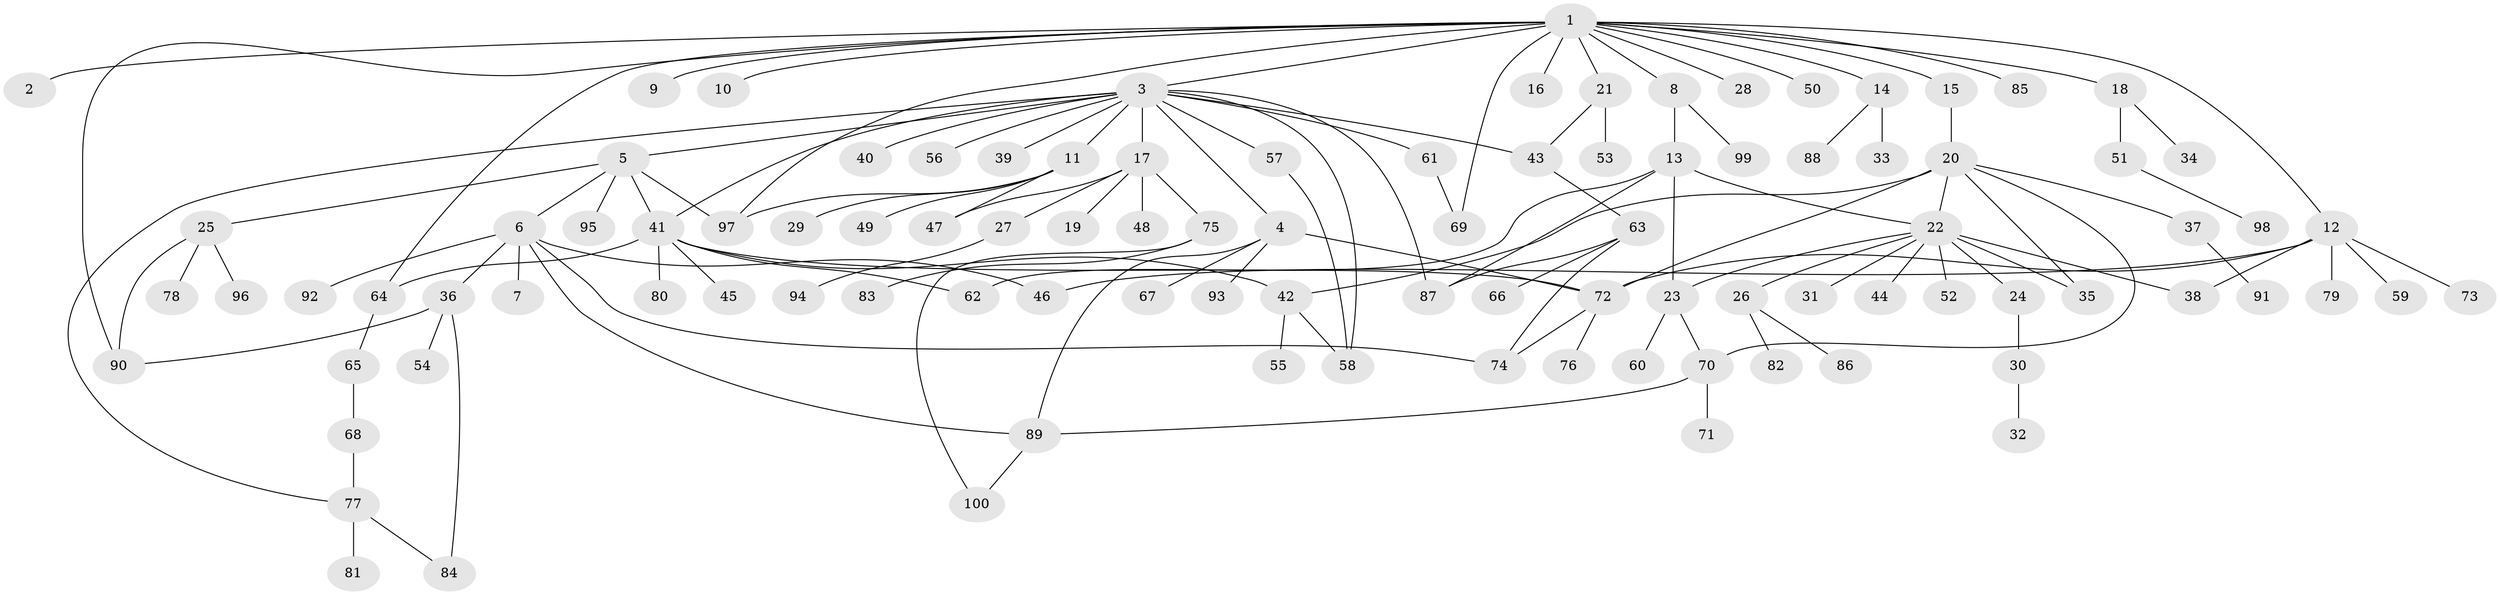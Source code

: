 // coarse degree distribution, {17: 0.02, 1: 0.58, 11: 0.02, 5: 0.1, 6: 0.04, 2: 0.12, 4: 0.04, 12: 0.04, 3: 0.04}
// Generated by graph-tools (version 1.1) at 2025/18/03/04/25 18:18:09]
// undirected, 100 vertices, 130 edges
graph export_dot {
graph [start="1"]
  node [color=gray90,style=filled];
  1;
  2;
  3;
  4;
  5;
  6;
  7;
  8;
  9;
  10;
  11;
  12;
  13;
  14;
  15;
  16;
  17;
  18;
  19;
  20;
  21;
  22;
  23;
  24;
  25;
  26;
  27;
  28;
  29;
  30;
  31;
  32;
  33;
  34;
  35;
  36;
  37;
  38;
  39;
  40;
  41;
  42;
  43;
  44;
  45;
  46;
  47;
  48;
  49;
  50;
  51;
  52;
  53;
  54;
  55;
  56;
  57;
  58;
  59;
  60;
  61;
  62;
  63;
  64;
  65;
  66;
  67;
  68;
  69;
  70;
  71;
  72;
  73;
  74;
  75;
  76;
  77;
  78;
  79;
  80;
  81;
  82;
  83;
  84;
  85;
  86;
  87;
  88;
  89;
  90;
  91;
  92;
  93;
  94;
  95;
  96;
  97;
  98;
  99;
  100;
  1 -- 2;
  1 -- 3;
  1 -- 8;
  1 -- 9;
  1 -- 10;
  1 -- 12;
  1 -- 14;
  1 -- 15;
  1 -- 16;
  1 -- 18;
  1 -- 21;
  1 -- 28;
  1 -- 50;
  1 -- 64;
  1 -- 69;
  1 -- 85;
  1 -- 90;
  1 -- 97;
  3 -- 4;
  3 -- 5;
  3 -- 11;
  3 -- 17;
  3 -- 39;
  3 -- 40;
  3 -- 41;
  3 -- 43;
  3 -- 56;
  3 -- 57;
  3 -- 58;
  3 -- 61;
  3 -- 77;
  3 -- 87;
  4 -- 67;
  4 -- 72;
  4 -- 89;
  4 -- 93;
  5 -- 6;
  5 -- 25;
  5 -- 41;
  5 -- 95;
  5 -- 97;
  6 -- 7;
  6 -- 36;
  6 -- 46;
  6 -- 74;
  6 -- 89;
  6 -- 92;
  8 -- 13;
  8 -- 99;
  11 -- 29;
  11 -- 47;
  11 -- 49;
  11 -- 97;
  12 -- 38;
  12 -- 46;
  12 -- 59;
  12 -- 72;
  12 -- 73;
  12 -- 79;
  13 -- 22;
  13 -- 23;
  13 -- 62;
  13 -- 87;
  14 -- 33;
  14 -- 88;
  15 -- 20;
  17 -- 19;
  17 -- 27;
  17 -- 47;
  17 -- 48;
  17 -- 75;
  18 -- 34;
  18 -- 51;
  20 -- 22;
  20 -- 35;
  20 -- 37;
  20 -- 42;
  20 -- 70;
  20 -- 72;
  21 -- 43;
  21 -- 53;
  22 -- 23;
  22 -- 24;
  22 -- 26;
  22 -- 31;
  22 -- 35;
  22 -- 38;
  22 -- 44;
  22 -- 52;
  23 -- 60;
  23 -- 70;
  24 -- 30;
  25 -- 78;
  25 -- 90;
  25 -- 96;
  26 -- 82;
  26 -- 86;
  27 -- 94;
  30 -- 32;
  36 -- 54;
  36 -- 84;
  36 -- 90;
  37 -- 91;
  41 -- 42;
  41 -- 45;
  41 -- 62;
  41 -- 64;
  41 -- 72;
  41 -- 80;
  42 -- 55;
  42 -- 58;
  43 -- 63;
  51 -- 98;
  57 -- 58;
  61 -- 69;
  63 -- 66;
  63 -- 74;
  63 -- 87;
  64 -- 65;
  65 -- 68;
  68 -- 77;
  70 -- 71;
  70 -- 89;
  72 -- 74;
  72 -- 76;
  75 -- 83;
  75 -- 100;
  77 -- 81;
  77 -- 84;
  89 -- 100;
}
